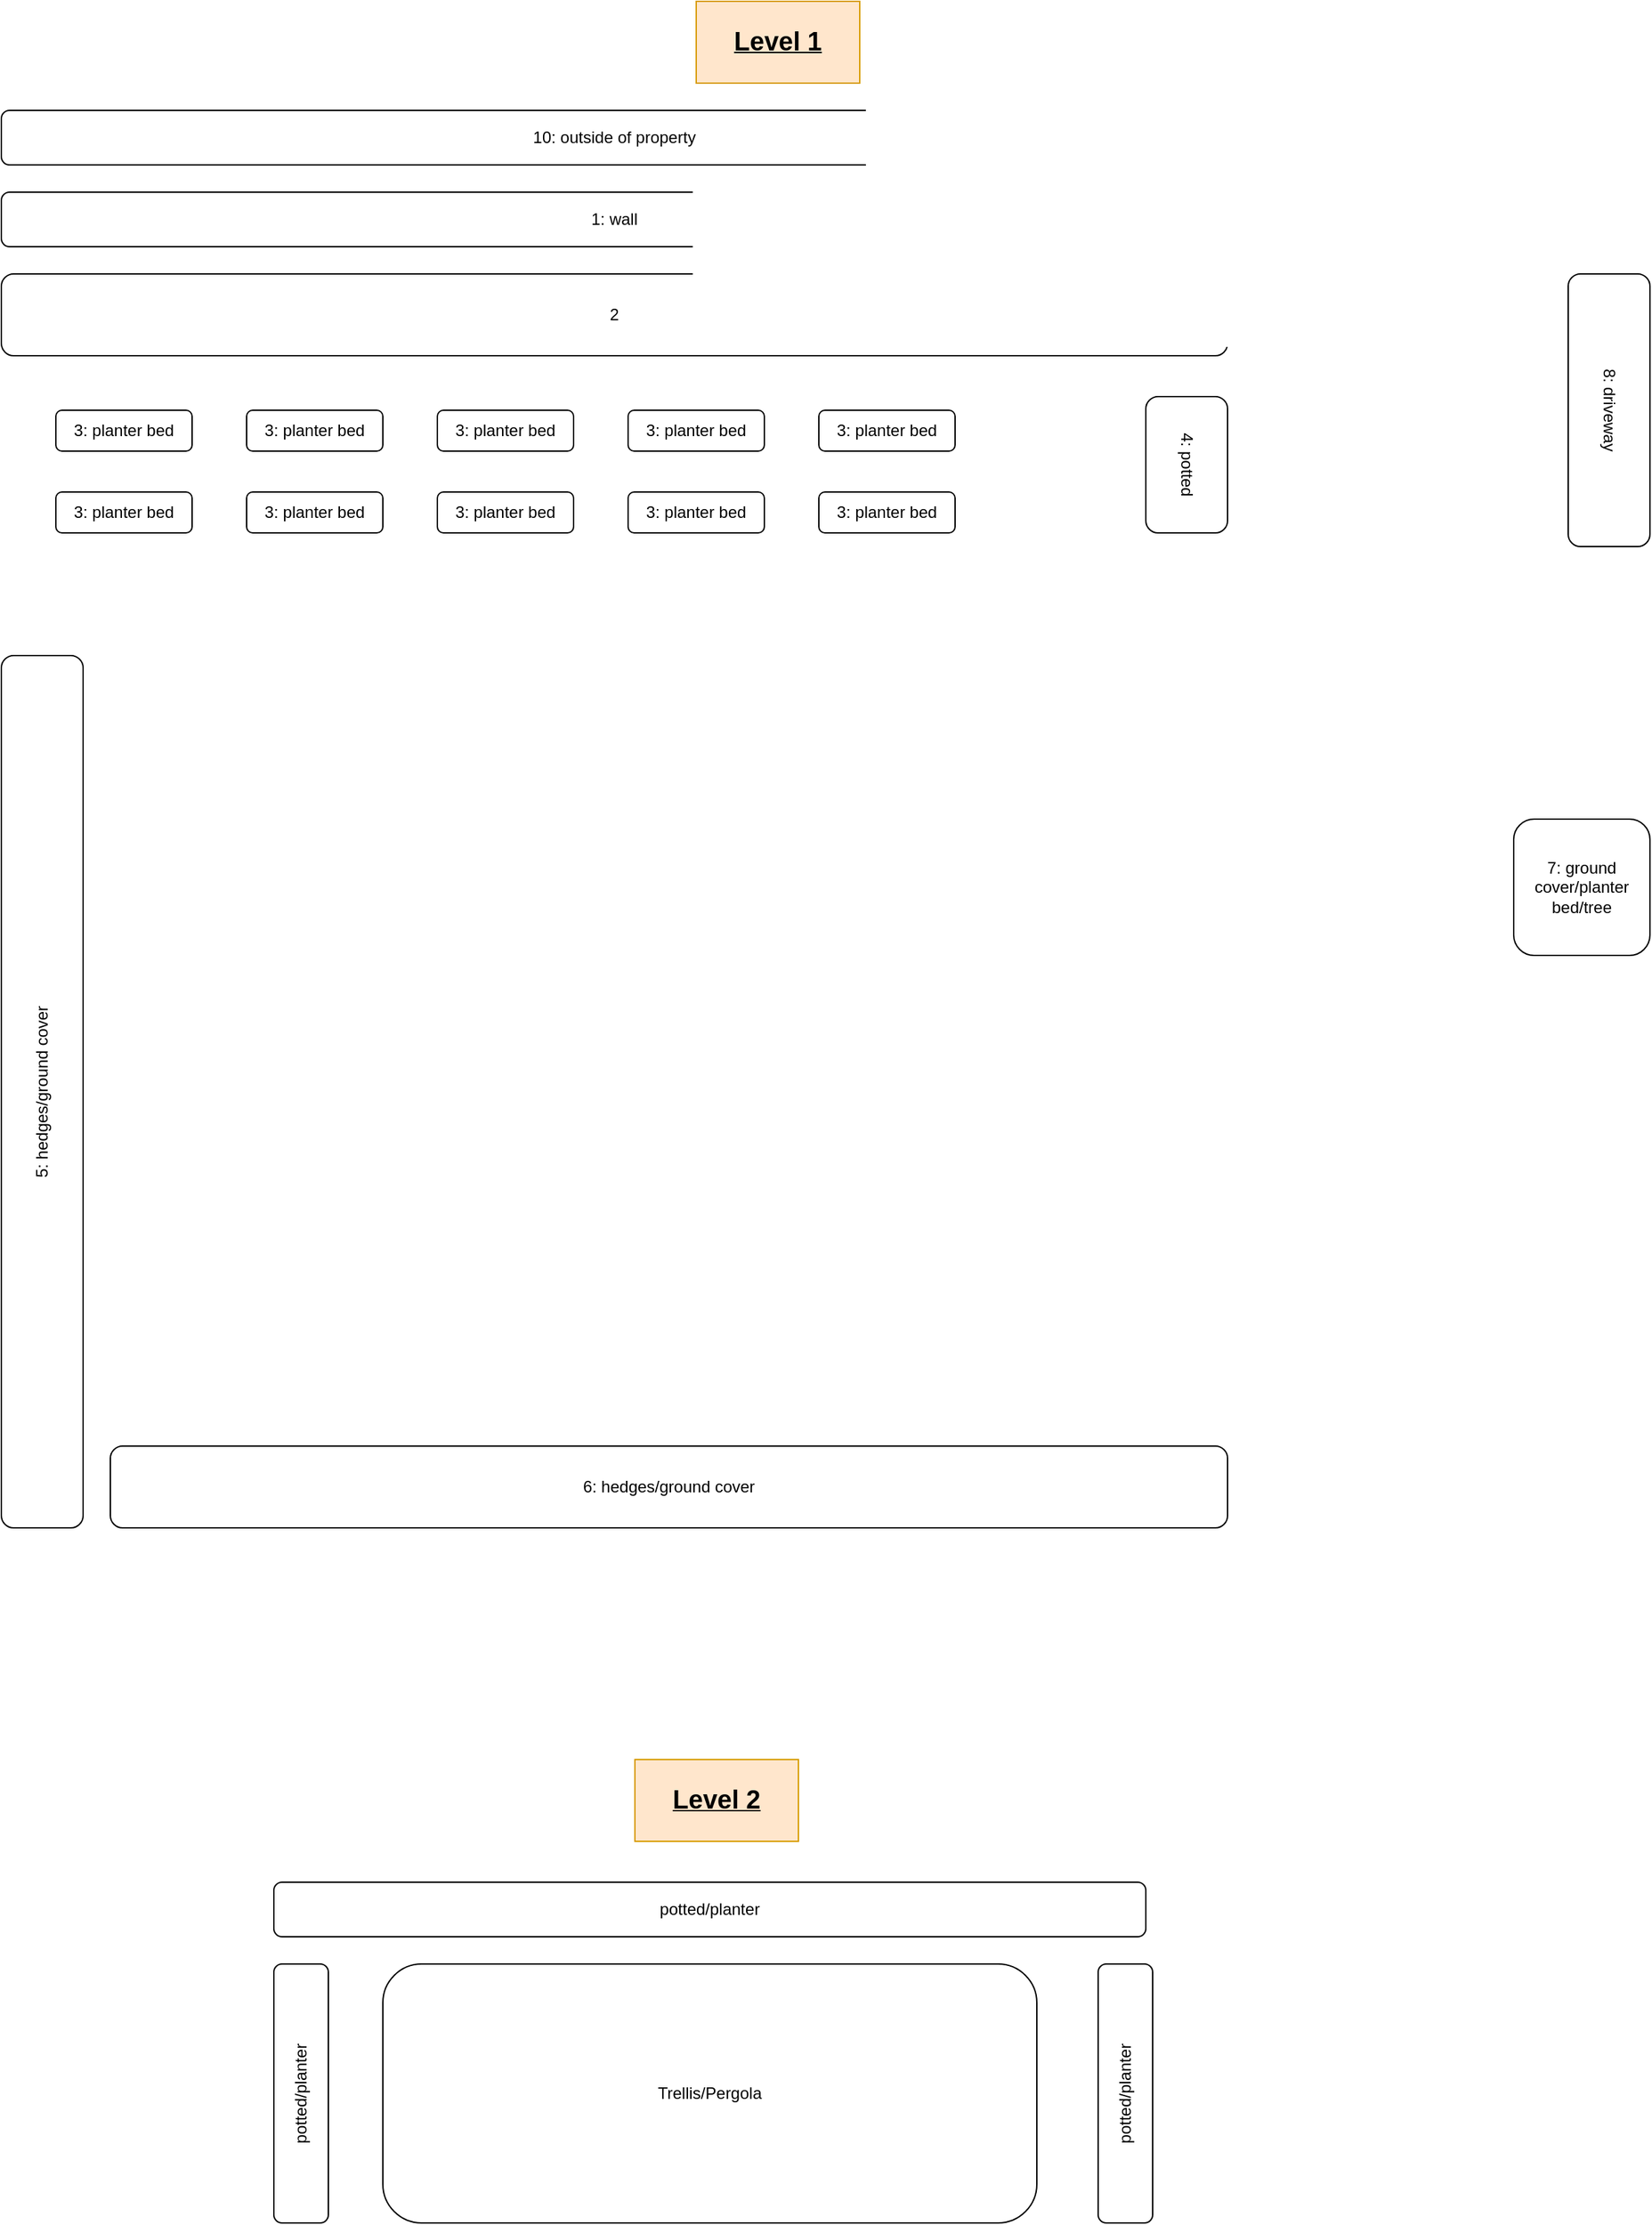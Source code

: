 <mxfile version="26.1.3">
  <diagram name="Page-1" id="4l4IsSA_Ub1HTgt-EzOl">
    <mxGraphModel dx="1346" dy="1631" grid="1" gridSize="10" guides="1" tooltips="1" connect="1" arrows="1" fold="1" page="1" pageScale="1" pageWidth="1100" pageHeight="850" math="0" shadow="0">
      <root>
        <mxCell id="0" />
        <mxCell id="1" parent="0" />
        <mxCell id="wuPh1dbSjncncGqh15LH-1" value="3: planter bed" style="rounded=1;whiteSpace=wrap;html=1;" parent="1" vertex="1">
          <mxGeometry x="160" y="140" width="100" height="30" as="geometry" />
        </mxCell>
        <mxCell id="wuPh1dbSjncncGqh15LH-2" value="3: planter bed" style="rounded=1;whiteSpace=wrap;html=1;" parent="1" vertex="1">
          <mxGeometry x="160" y="200" width="100" height="30" as="geometry" />
        </mxCell>
        <mxCell id="wuPh1dbSjncncGqh15LH-3" value="3: planter bed" style="rounded=1;whiteSpace=wrap;html=1;" parent="1" vertex="1">
          <mxGeometry x="300" y="140" width="100" height="30" as="geometry" />
        </mxCell>
        <mxCell id="wuPh1dbSjncncGqh15LH-4" value="3: planter bed" style="rounded=1;whiteSpace=wrap;html=1;" parent="1" vertex="1">
          <mxGeometry x="300" y="200" width="100" height="30" as="geometry" />
        </mxCell>
        <mxCell id="wuPh1dbSjncncGqh15LH-5" value="3: planter bed" style="rounded=1;whiteSpace=wrap;html=1;" parent="1" vertex="1">
          <mxGeometry x="440" y="140" width="100" height="30" as="geometry" />
        </mxCell>
        <mxCell id="wuPh1dbSjncncGqh15LH-6" value="3: planter bed" style="rounded=1;whiteSpace=wrap;html=1;" parent="1" vertex="1">
          <mxGeometry x="440" y="200" width="100" height="30" as="geometry" />
        </mxCell>
        <mxCell id="wuPh1dbSjncncGqh15LH-7" value="3: planter bed" style="rounded=1;whiteSpace=wrap;html=1;" parent="1" vertex="1">
          <mxGeometry x="580" y="140" width="100" height="30" as="geometry" />
        </mxCell>
        <mxCell id="wuPh1dbSjncncGqh15LH-8" value="3: planter bed" style="rounded=1;whiteSpace=wrap;html=1;" parent="1" vertex="1">
          <mxGeometry x="580" y="200" width="100" height="30" as="geometry" />
        </mxCell>
        <mxCell id="wuPh1dbSjncncGqh15LH-9" value="3: planter bed" style="rounded=1;whiteSpace=wrap;html=1;" parent="1" vertex="1">
          <mxGeometry x="720" y="140" width="100" height="30" as="geometry" />
        </mxCell>
        <mxCell id="wuPh1dbSjncncGqh15LH-10" value="3: planter bed" style="rounded=1;whiteSpace=wrap;html=1;" parent="1" vertex="1">
          <mxGeometry x="720" y="200" width="100" height="30" as="geometry" />
        </mxCell>
        <mxCell id="dtj401ZnlmiVif_A7q87-1" value="2" style="rounded=1;whiteSpace=wrap;html=1;" vertex="1" parent="1">
          <mxGeometry x="120" y="40" width="900" height="60" as="geometry" />
        </mxCell>
        <mxCell id="dtj401ZnlmiVif_A7q87-3" value="8: driveway" style="rounded=1;whiteSpace=wrap;html=1;rotation=90;" vertex="1" parent="1">
          <mxGeometry x="1200" y="110" width="200" height="60" as="geometry" />
        </mxCell>
        <mxCell id="dtj401ZnlmiVif_A7q87-4" value="5: hedges/ground cover" style="rounded=1;whiteSpace=wrap;html=1;rotation=-90;" vertex="1" parent="1">
          <mxGeometry x="-170" y="610" width="640" height="60" as="geometry" />
        </mxCell>
        <mxCell id="dtj401ZnlmiVif_A7q87-5" value="6: hedges/ground cover" style="rounded=1;whiteSpace=wrap;html=1;" vertex="1" parent="1">
          <mxGeometry x="200" y="900" width="820" height="60" as="geometry" />
        </mxCell>
        <mxCell id="dtj401ZnlmiVif_A7q87-6" value="7: ground cover/planter bed/tree" style="rounded=1;whiteSpace=wrap;html=1;" vertex="1" parent="1">
          <mxGeometry x="1230" y="440" width="100" height="100" as="geometry" />
        </mxCell>
        <mxCell id="dtj401ZnlmiVif_A7q87-8" value="&lt;font style=&quot;font-size: 19px;&quot;&gt;&lt;b&gt;&lt;u&gt;Level 1&lt;/u&gt;&lt;/b&gt;&lt;/font&gt;" style="rounded=0;whiteSpace=wrap;html=1;fillColor=#ffe6cc;strokeColor=#d79b00;" vertex="1" parent="1">
          <mxGeometry x="630" y="-160" width="120" height="60" as="geometry" />
        </mxCell>
        <mxCell id="dtj401ZnlmiVif_A7q87-9" value="&lt;font style=&quot;font-size: 19px;&quot;&gt;&lt;b&gt;&lt;u&gt;Level 2&lt;/u&gt;&lt;/b&gt;&lt;/font&gt;" style="rounded=0;whiteSpace=wrap;html=1;fillColor=#ffe6cc;strokeColor=#d79b00;" vertex="1" parent="1">
          <mxGeometry x="585" y="1130" width="120" height="60" as="geometry" />
        </mxCell>
        <mxCell id="dtj401ZnlmiVif_A7q87-11" value="Trellis/Pergola" style="rounded=1;whiteSpace=wrap;html=1;" vertex="1" parent="1">
          <mxGeometry x="400" y="1280" width="480" height="190" as="geometry" />
        </mxCell>
        <mxCell id="dtj401ZnlmiVif_A7q87-12" value="potted/planter" style="rounded=1;whiteSpace=wrap;html=1;" vertex="1" parent="1">
          <mxGeometry x="320" y="1220" width="640" height="40" as="geometry" />
        </mxCell>
        <mxCell id="dtj401ZnlmiVif_A7q87-13" value="potted/planter" style="rounded=1;whiteSpace=wrap;html=1;rotation=-90;" vertex="1" parent="1">
          <mxGeometry x="245" y="1355" width="190" height="40" as="geometry" />
        </mxCell>
        <mxCell id="dtj401ZnlmiVif_A7q87-14" value="potted/planter" style="rounded=1;whiteSpace=wrap;html=1;rotation=-90;" vertex="1" parent="1">
          <mxGeometry x="850" y="1355" width="190" height="40" as="geometry" />
        </mxCell>
        <mxCell id="dtj401ZnlmiVif_A7q87-16" value="&lt;div&gt;1: wall&lt;/div&gt;" style="rounded=1;whiteSpace=wrap;html=1;" vertex="1" parent="1">
          <mxGeometry x="120" y="-20" width="900" height="40" as="geometry" />
        </mxCell>
        <mxCell id="dtj401ZnlmiVif_A7q87-17" value="10: outside of property" style="rounded=1;whiteSpace=wrap;html=1;" vertex="1" parent="1">
          <mxGeometry x="120" y="-80" width="900" height="40" as="geometry" />
        </mxCell>
        <mxCell id="dtj401ZnlmiVif_A7q87-18" value="4: potted" style="rounded=1;whiteSpace=wrap;html=1;rotation=90;" vertex="1" parent="1">
          <mxGeometry x="940" y="150" width="100" height="60" as="geometry" />
        </mxCell>
      </root>
    </mxGraphModel>
  </diagram>
</mxfile>

